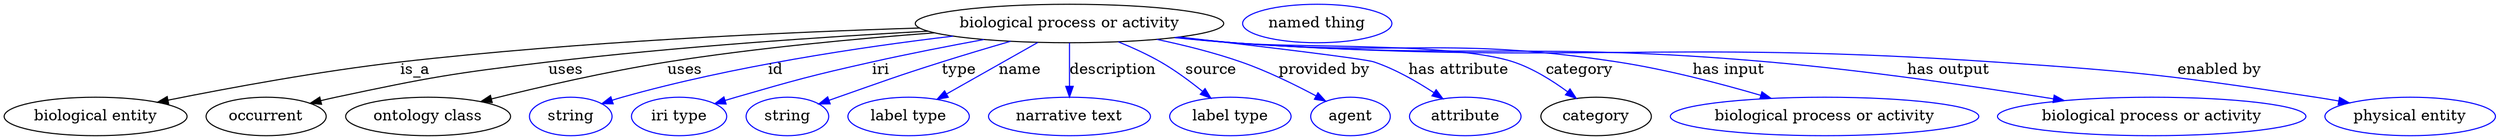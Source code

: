 digraph {
	graph [bb="0,0,2321.4,123"];
	node [label="\N"];
	"biological process or activity"	[height=0.5,
		label="biological process or activity",
		pos="993.14,105",
		width=3.9899];
	"biological entity"	[height=0.5,
		pos="85.142,18",
		width=2.3651];
	"biological process or activity" -> "biological entity"	[label=is_a,
		lp="383.14,61.5",
		pos="e,142.77,31.251 853.34,100.79 726.62,96.784 534.88,87.977 369.14,69 294.65,60.471 210.13,44.81 152.8,33.28"];
	occurrent	[height=0.5,
		pos="244.14,18",
		width=1.5526];
	"biological process or activity" -> occurrent	[label=uses,
		lp="523.64,61.5",
		pos="e,285.27,30.358 861.33,97.838 763.39,92.451 626.63,83.229 507.14,69 418.55,58.451 396.39,54.639 309.14,36 304.54,35.016 299.77,33.92 \
295,32.771"];
	"ontology class"	[height=0.5,
		pos="395.14,18",
		width=2.1304];
	"biological process or activity" -> "ontology class"	[label=uses,
		lp="634.64,61.5",
		pos="e,444.39,31.943 867.22,96.271 794.19,90.787 700.65,82.046 618.14,69 562.03,60.128 498.94,45.541 454.21,34.406"];
	id	[color=blue,
		height=0.5,
		label=string,
		pos="528.14,18",
		width=1.0652];
	"biological process or activity" -> id	[color=blue,
		label=id,
		lp="719.14,61.5",
		pos="e,557.14,29.948 884.54,93.17 799.5,83.051 678.84,65.057 576.14,36 573.04,35.121 569.84,34.148 566.65,33.124",
		style=solid];
	iri	[color=blue,
		height=0.5,
		label="iri type",
		pos="629.14,18",
		width=1.2277];
	"biological process or activity" -> iri	[color=blue,
		label=iri,
		lp="817.14,61.5",
		pos="e,662.77,29.865 913.2,90.02 880.79,84.035 843.08,76.663 809.14,69 752.68,56.251 738.77,52.03 683.14,36 679.63,34.988 676,33.911 \
672.36,32.81",
		style=solid];
	type	[color=blue,
		height=0.5,
		label=string,
		pos="730.14,18",
		width=1.0652];
	"biological process or activity" -> type	[color=blue,
		label=type,
		lp="890.14,61.5",
		pos="e,759.45,29.697 938.2,88.36 918,82.475 894.98,75.605 874.14,69 830.73,55.239 820.11,51.079 777.14,36 774.46,35.057 771.69,34.077 \
768.9,33.084",
		style=solid];
	name	[color=blue,
		height=0.5,
		label="label type",
		pos="843.14,18",
		width=1.5707];
	"biological process or activity" -> name	[color=blue,
		label=name,
		lp="947.14,61.5",
		pos="e,869.7,34.049 963.51,87.207 939.07,73.357 904.33,53.674 878.45,39.01",
		style=solid];
	description	[color=blue,
		height=0.5,
		label="narrative text",
		pos="993.14,18",
		width=2.0943];
	"biological process or activity" -> description	[color=blue,
		label=description,
		lp="1033.6,61.5",
		pos="e,993.14,36.175 993.14,86.799 993.14,75.163 993.14,59.548 993.14,46.237",
		style=solid];
	source	[color=blue,
		height=0.5,
		label="label type",
		pos="1143.1,18",
		width=1.5707];
	"biological process or activity" -> source	[color=blue,
		label=source,
		lp="1125.1,61.5",
		pos="e,1125,35.051 1038.8,87.809 1051.8,82.489 1065.8,76.096 1078.1,69 1091.7,61.158 1105.7,50.798 1117.1,41.543",
		style=solid];
	"provided by"	[color=blue,
		height=0.5,
		label=agent,
		pos="1255.1,18",
		width=1.0291];
	"biological process or activity" -> "provided by"	[color=blue,
		label="provided by",
		lp="1230.6,61.5",
		pos="e,1231.9,32.385 1074.8,90.092 1100.2,84.708 1128.2,77.708 1153.1,69 1177.4,60.534 1203.4,47.726 1223.1,37.192",
		style=solid];
	"has attribute"	[color=blue,
		height=0.5,
		label=attribute,
		pos="1362.1,18",
		width=1.4443];
	"biological process or activity" -> "has attribute"	[color=blue,
		label="has attribute",
		lp="1356.1,61.5",
		pos="e,1341.3,34.549 1095.5,92.372 1173.3,83.38 1268.4,71.978 1277.1,69 1296.8,62.331 1316.9,50.768 1332.6,40.441",
		style=solid];
	category	[height=0.5,
		pos="1483.1,18",
		width=1.4263];
	"biological process or activity" -> category	[color=blue,
		label=category,
		lp="1468.6,61.5",
		pos="e,1464.9,34.921 1094.1,92.101 1111.1,90.268 1128.6,88.491 1145.1,87 1203.3,81.755 1351.8,87.649 1407.1,69 1425.1,62.94 1442.9,51.564 \
1456.8,41.193",
		style=solid];
	"has input"	[color=blue,
		height=0.5,
		label="biological process or activity",
		pos="1696.1,18",
		width=3.9899];
	"biological process or activity" -> "has input"	[color=blue,
		label="has input",
		lp="1607.6,61.5",
		pos="e,1646.2,35.012 1092.8,91.969 1110.2,90.118 1128.2,88.371 1145.1,87 1304.4,74.116 1346.2,93.257 1504.1,69 1549.1,62.086 1598.9,48.981 \
1636.4,37.922",
		style=solid];
	"has output"	[color=blue,
		height=0.5,
		label="biological process or activity",
		pos="2001.1,18",
		width=3.9899];
	"biological process or activity" -> "has output"	[color=blue,
		label="has output",
		lp="1811.6,61.5",
		pos="e,1919.8,32.877 1092,91.853 1109.7,89.992 1127.9,88.271 1145.1,87 1366.9,70.63 1423.6,88.49 1645.1,69 1735.5,61.046 1838.1,45.996 \
1909.8,34.477",
		style=solid];
	"enabled by"	[color=blue,
		height=0.5,
		label="physical entity",
		pos="2242.1,18",
		width=2.2026];
	"biological process or activity" -> "enabled by"	[color=blue,
		label="enabled by",
		lp="2064.6,61.5",
		pos="e,2185.5,30.653 1091.1,91.786 1109.1,89.907 1127.7,88.197 1145.1,87 1459.6,65.462 1539.6,90.252 1854.1,69 1988,59.956 2021.5,56.071 \
2154.1,36 2161,34.968 2168.1,33.783 2175.1,32.529",
		style=solid];
	"named thing_category"	[color=blue,
		height=0.5,
		label="named thing",
		pos="1224.1,105",
		width=1.9318];
}
